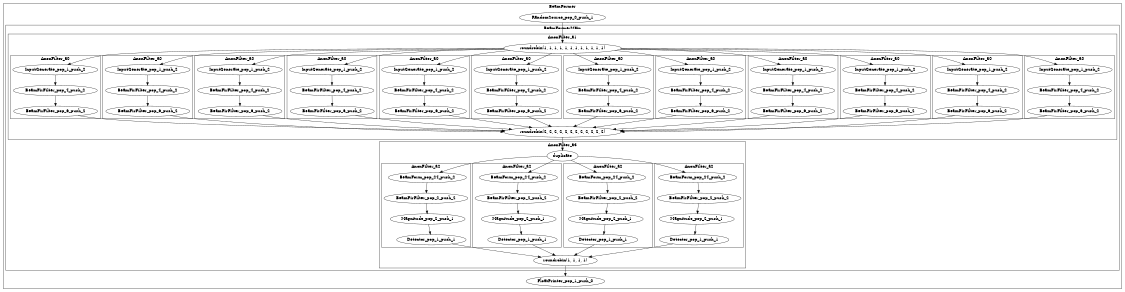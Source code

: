 digraph streamit {
size="7.5,10";subgraph cluster_BeamFormer_0 {
label = "BeamFormer";
RandomSource_pop_0_push_1_1 -> AnonFilter_a1_4_split
AnonFilter_a3_5_join -> FloatPrinter_pop_1_push_0_3
RandomSource_pop_0_push_1_1 [ label="RandomSource_pop_0_push_1" ]
subgraph cluster_BeamFormerMain_2 {
label = "BeamFormerMain";
AnonFilter_a1_4_join -> AnonFilter_a3_5_split
subgraph cluster_AnonFilter_a1_4 {
label = "AnonFilter_a1";
AnonFilter_a1_4_split [ label="roundrobin(1, 1, 1, 1, 1, 1, 1, 1, 1, 1, 1, 1)" ]
AnonFilter_a1_4_join [ label="roundrobin(2, 2, 2, 2, 2, 2, 2, 2, 2, 2, 2, 2)" ]
subgraph cluster_AnonFilter_a0_6 {
label = "AnonFilter_a0";
InputGenerate_pop_1_push_2_18 -> BeamFirFilter_pop_4_push_2_19
BeamFirFilter_pop_4_push_2_19 -> BeamFirFilter_pop_6_push_2_20
InputGenerate_pop_1_push_2_18 [ label="InputGenerate_pop_1_push_2" ]
BeamFirFilter_pop_4_push_2_19 [ label="BeamFirFilter_pop_4_push_2" ]
BeamFirFilter_pop_6_push_2_20 [ label="BeamFirFilter_pop_6_push_2" ]
}
AnonFilter_a1_4_split -> InputGenerate_pop_1_push_2_18
BeamFirFilter_pop_6_push_2_20 -> AnonFilter_a1_4_join
subgraph cluster_AnonFilter_a0_7 {
label = "AnonFilter_a0";
InputGenerate_pop_1_push_2_23 -> BeamFirFilter_pop_4_push_2_24
BeamFirFilter_pop_4_push_2_24 -> BeamFirFilter_pop_6_push_2_25
InputGenerate_pop_1_push_2_23 [ label="InputGenerate_pop_1_push_2" ]
BeamFirFilter_pop_4_push_2_24 [ label="BeamFirFilter_pop_4_push_2" ]
BeamFirFilter_pop_6_push_2_25 [ label="BeamFirFilter_pop_6_push_2" ]
}
AnonFilter_a1_4_split -> InputGenerate_pop_1_push_2_23
BeamFirFilter_pop_6_push_2_25 -> AnonFilter_a1_4_join
subgraph cluster_AnonFilter_a0_8 {
label = "AnonFilter_a0";
InputGenerate_pop_1_push_2_28 -> BeamFirFilter_pop_4_push_2_29
BeamFirFilter_pop_4_push_2_29 -> BeamFirFilter_pop_6_push_2_30
InputGenerate_pop_1_push_2_28 [ label="InputGenerate_pop_1_push_2" ]
BeamFirFilter_pop_4_push_2_29 [ label="BeamFirFilter_pop_4_push_2" ]
BeamFirFilter_pop_6_push_2_30 [ label="BeamFirFilter_pop_6_push_2" ]
}
AnonFilter_a1_4_split -> InputGenerate_pop_1_push_2_28
BeamFirFilter_pop_6_push_2_30 -> AnonFilter_a1_4_join
subgraph cluster_AnonFilter_a0_9 {
label = "AnonFilter_a0";
InputGenerate_pop_1_push_2_33 -> BeamFirFilter_pop_4_push_2_34
BeamFirFilter_pop_4_push_2_34 -> BeamFirFilter_pop_6_push_2_35
InputGenerate_pop_1_push_2_33 [ label="InputGenerate_pop_1_push_2" ]
BeamFirFilter_pop_4_push_2_34 [ label="BeamFirFilter_pop_4_push_2" ]
BeamFirFilter_pop_6_push_2_35 [ label="BeamFirFilter_pop_6_push_2" ]
}
AnonFilter_a1_4_split -> InputGenerate_pop_1_push_2_33
BeamFirFilter_pop_6_push_2_35 -> AnonFilter_a1_4_join
subgraph cluster_AnonFilter_a0_10 {
label = "AnonFilter_a0";
InputGenerate_pop_1_push_2_38 -> BeamFirFilter_pop_4_push_2_39
BeamFirFilter_pop_4_push_2_39 -> BeamFirFilter_pop_6_push_2_40
InputGenerate_pop_1_push_2_38 [ label="InputGenerate_pop_1_push_2" ]
BeamFirFilter_pop_4_push_2_39 [ label="BeamFirFilter_pop_4_push_2" ]
BeamFirFilter_pop_6_push_2_40 [ label="BeamFirFilter_pop_6_push_2" ]
}
AnonFilter_a1_4_split -> InputGenerate_pop_1_push_2_38
BeamFirFilter_pop_6_push_2_40 -> AnonFilter_a1_4_join
subgraph cluster_AnonFilter_a0_11 {
label = "AnonFilter_a0";
InputGenerate_pop_1_push_2_43 -> BeamFirFilter_pop_4_push_2_44
BeamFirFilter_pop_4_push_2_44 -> BeamFirFilter_pop_6_push_2_45
InputGenerate_pop_1_push_2_43 [ label="InputGenerate_pop_1_push_2" ]
BeamFirFilter_pop_4_push_2_44 [ label="BeamFirFilter_pop_4_push_2" ]
BeamFirFilter_pop_6_push_2_45 [ label="BeamFirFilter_pop_6_push_2" ]
}
AnonFilter_a1_4_split -> InputGenerate_pop_1_push_2_43
BeamFirFilter_pop_6_push_2_45 -> AnonFilter_a1_4_join
subgraph cluster_AnonFilter_a0_12 {
label = "AnonFilter_a0";
InputGenerate_pop_1_push_2_48 -> BeamFirFilter_pop_4_push_2_49
BeamFirFilter_pop_4_push_2_49 -> BeamFirFilter_pop_6_push_2_50
InputGenerate_pop_1_push_2_48 [ label="InputGenerate_pop_1_push_2" ]
BeamFirFilter_pop_4_push_2_49 [ label="BeamFirFilter_pop_4_push_2" ]
BeamFirFilter_pop_6_push_2_50 [ label="BeamFirFilter_pop_6_push_2" ]
}
AnonFilter_a1_4_split -> InputGenerate_pop_1_push_2_48
BeamFirFilter_pop_6_push_2_50 -> AnonFilter_a1_4_join
subgraph cluster_AnonFilter_a0_13 {
label = "AnonFilter_a0";
InputGenerate_pop_1_push_2_53 -> BeamFirFilter_pop_4_push_2_54
BeamFirFilter_pop_4_push_2_54 -> BeamFirFilter_pop_6_push_2_55
InputGenerate_pop_1_push_2_53 [ label="InputGenerate_pop_1_push_2" ]
BeamFirFilter_pop_4_push_2_54 [ label="BeamFirFilter_pop_4_push_2" ]
BeamFirFilter_pop_6_push_2_55 [ label="BeamFirFilter_pop_6_push_2" ]
}
AnonFilter_a1_4_split -> InputGenerate_pop_1_push_2_53
BeamFirFilter_pop_6_push_2_55 -> AnonFilter_a1_4_join
subgraph cluster_AnonFilter_a0_14 {
label = "AnonFilter_a0";
InputGenerate_pop_1_push_2_58 -> BeamFirFilter_pop_4_push_2_59
BeamFirFilter_pop_4_push_2_59 -> BeamFirFilter_pop_6_push_2_60
InputGenerate_pop_1_push_2_58 [ label="InputGenerate_pop_1_push_2" ]
BeamFirFilter_pop_4_push_2_59 [ label="BeamFirFilter_pop_4_push_2" ]
BeamFirFilter_pop_6_push_2_60 [ label="BeamFirFilter_pop_6_push_2" ]
}
AnonFilter_a1_4_split -> InputGenerate_pop_1_push_2_58
BeamFirFilter_pop_6_push_2_60 -> AnonFilter_a1_4_join
subgraph cluster_AnonFilter_a0_15 {
label = "AnonFilter_a0";
InputGenerate_pop_1_push_2_63 -> BeamFirFilter_pop_4_push_2_64
BeamFirFilter_pop_4_push_2_64 -> BeamFirFilter_pop_6_push_2_65
InputGenerate_pop_1_push_2_63 [ label="InputGenerate_pop_1_push_2" ]
BeamFirFilter_pop_4_push_2_64 [ label="BeamFirFilter_pop_4_push_2" ]
BeamFirFilter_pop_6_push_2_65 [ label="BeamFirFilter_pop_6_push_2" ]
}
AnonFilter_a1_4_split -> InputGenerate_pop_1_push_2_63
BeamFirFilter_pop_6_push_2_65 -> AnonFilter_a1_4_join
subgraph cluster_AnonFilter_a0_16 {
label = "AnonFilter_a0";
InputGenerate_pop_1_push_2_68 -> BeamFirFilter_pop_4_push_2_69
BeamFirFilter_pop_4_push_2_69 -> BeamFirFilter_pop_6_push_2_70
InputGenerate_pop_1_push_2_68 [ label="InputGenerate_pop_1_push_2" ]
BeamFirFilter_pop_4_push_2_69 [ label="BeamFirFilter_pop_4_push_2" ]
BeamFirFilter_pop_6_push_2_70 [ label="BeamFirFilter_pop_6_push_2" ]
}
AnonFilter_a1_4_split -> InputGenerate_pop_1_push_2_68
BeamFirFilter_pop_6_push_2_70 -> AnonFilter_a1_4_join
subgraph cluster_AnonFilter_a0_17 {
label = "AnonFilter_a0";
InputGenerate_pop_1_push_2_73 -> BeamFirFilter_pop_4_push_2_74
BeamFirFilter_pop_4_push_2_74 -> BeamFirFilter_pop_6_push_2_75
InputGenerate_pop_1_push_2_73 [ label="InputGenerate_pop_1_push_2" ]
BeamFirFilter_pop_4_push_2_74 [ label="BeamFirFilter_pop_4_push_2" ]
BeamFirFilter_pop_6_push_2_75 [ label="BeamFirFilter_pop_6_push_2" ]
}
AnonFilter_a1_4_split -> InputGenerate_pop_1_push_2_73
BeamFirFilter_pop_6_push_2_75 -> AnonFilter_a1_4_join
}
subgraph cluster_AnonFilter_a3_5 {
label = "AnonFilter_a3";
AnonFilter_a3_5_split [ label="duplicate" ]
AnonFilter_a3_5_join [ label="roundrobin(1, 1, 1, 1)" ]
subgraph cluster_AnonFilter_a2_78 {
label = "AnonFilter_a2";
BeamForm_pop_24_push_2_82 -> BeamFirFilter_pop_2_push_2_83
BeamFirFilter_pop_2_push_2_83 -> Magnitude_pop_2_push_1_84
Magnitude_pop_2_push_1_84 -> Detector_pop_1_push_1_85
BeamForm_pop_24_push_2_82 [ label="BeamForm_pop_24_push_2" ]
BeamFirFilter_pop_2_push_2_83 [ label="BeamFirFilter_pop_2_push_2" ]
Magnitude_pop_2_push_1_84 [ label="Magnitude_pop_2_push_1" ]
Detector_pop_1_push_1_85 [ label="Detector_pop_1_push_1" ]
}
AnonFilter_a3_5_split -> BeamForm_pop_24_push_2_82
Detector_pop_1_push_1_85 -> AnonFilter_a3_5_join
subgraph cluster_AnonFilter_a2_79 {
label = "AnonFilter_a2";
BeamForm_pop_24_push_2_89 -> BeamFirFilter_pop_2_push_2_90
BeamFirFilter_pop_2_push_2_90 -> Magnitude_pop_2_push_1_91
Magnitude_pop_2_push_1_91 -> Detector_pop_1_push_1_92
BeamForm_pop_24_push_2_89 [ label="BeamForm_pop_24_push_2" ]
BeamFirFilter_pop_2_push_2_90 [ label="BeamFirFilter_pop_2_push_2" ]
Magnitude_pop_2_push_1_91 [ label="Magnitude_pop_2_push_1" ]
Detector_pop_1_push_1_92 [ label="Detector_pop_1_push_1" ]
}
AnonFilter_a3_5_split -> BeamForm_pop_24_push_2_89
Detector_pop_1_push_1_92 -> AnonFilter_a3_5_join
subgraph cluster_AnonFilter_a2_80 {
label = "AnonFilter_a2";
BeamForm_pop_24_push_2_96 -> BeamFirFilter_pop_2_push_2_97
BeamFirFilter_pop_2_push_2_97 -> Magnitude_pop_2_push_1_98
Magnitude_pop_2_push_1_98 -> Detector_pop_1_push_1_99
BeamForm_pop_24_push_2_96 [ label="BeamForm_pop_24_push_2" ]
BeamFirFilter_pop_2_push_2_97 [ label="BeamFirFilter_pop_2_push_2" ]
Magnitude_pop_2_push_1_98 [ label="Magnitude_pop_2_push_1" ]
Detector_pop_1_push_1_99 [ label="Detector_pop_1_push_1" ]
}
AnonFilter_a3_5_split -> BeamForm_pop_24_push_2_96
Detector_pop_1_push_1_99 -> AnonFilter_a3_5_join
subgraph cluster_AnonFilter_a2_81 {
label = "AnonFilter_a2";
BeamForm_pop_24_push_2_103 -> BeamFirFilter_pop_2_push_2_104
BeamFirFilter_pop_2_push_2_104 -> Magnitude_pop_2_push_1_105
Magnitude_pop_2_push_1_105 -> Detector_pop_1_push_1_106
BeamForm_pop_24_push_2_103 [ label="BeamForm_pop_24_push_2" ]
BeamFirFilter_pop_2_push_2_104 [ label="BeamFirFilter_pop_2_push_2" ]
Magnitude_pop_2_push_1_105 [ label="Magnitude_pop_2_push_1" ]
Detector_pop_1_push_1_106 [ label="Detector_pop_1_push_1" ]
}
AnonFilter_a3_5_split -> BeamForm_pop_24_push_2_103
Detector_pop_1_push_1_106 -> AnonFilter_a3_5_join
}
}
FloatPrinter_pop_1_push_0_3 [ label="FloatPrinter_pop_1_push_0" ]
}
}
